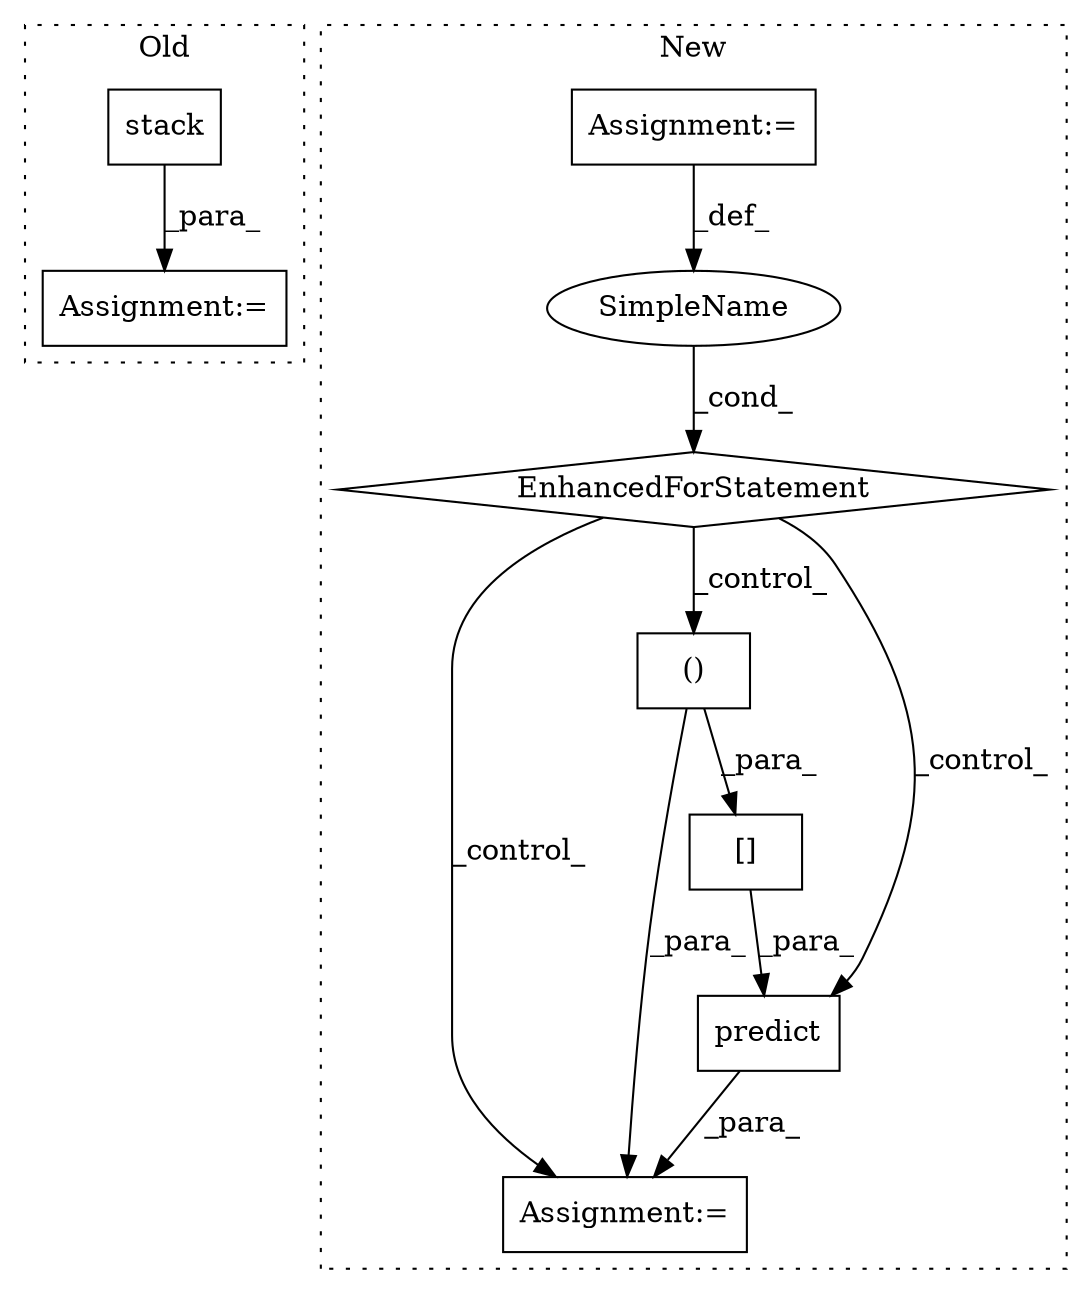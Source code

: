 digraph G {
subgraph cluster0 {
1 [label="stack" a="32" s="4511,4558" l="6,1" shape="box"];
3 [label="Assignment:=" a="7" s="4504" l="1" shape="box"];
label = "Old";
style="dotted";
}
subgraph cluster1 {
2 [label="predict" a="32" s="5498,5594" l="8,1" shape="box"];
4 [label="Assignment:=" a="7" s="5492" l="1" shape="box"];
5 [label="()" a="106" s="5526" l="56" shape="box"];
6 [label="[]" a="2" s="5506,5582" l="20,2" shape="box"];
7 [label="EnhancedForStatement" a="70" s="4371,4501" l="69,2" shape="diamond"];
8 [label="SimpleName" a="42" s="4444" l="7" shape="ellipse"];
9 [label="Assignment:=" a="7" s="4371,4501" l="69,2" shape="box"];
label = "New";
style="dotted";
}
1 -> 3 [label="_para_"];
2 -> 4 [label="_para_"];
5 -> 6 [label="_para_"];
5 -> 4 [label="_para_"];
6 -> 2 [label="_para_"];
7 -> 4 [label="_control_"];
7 -> 5 [label="_control_"];
7 -> 2 [label="_control_"];
8 -> 7 [label="_cond_"];
9 -> 8 [label="_def_"];
}